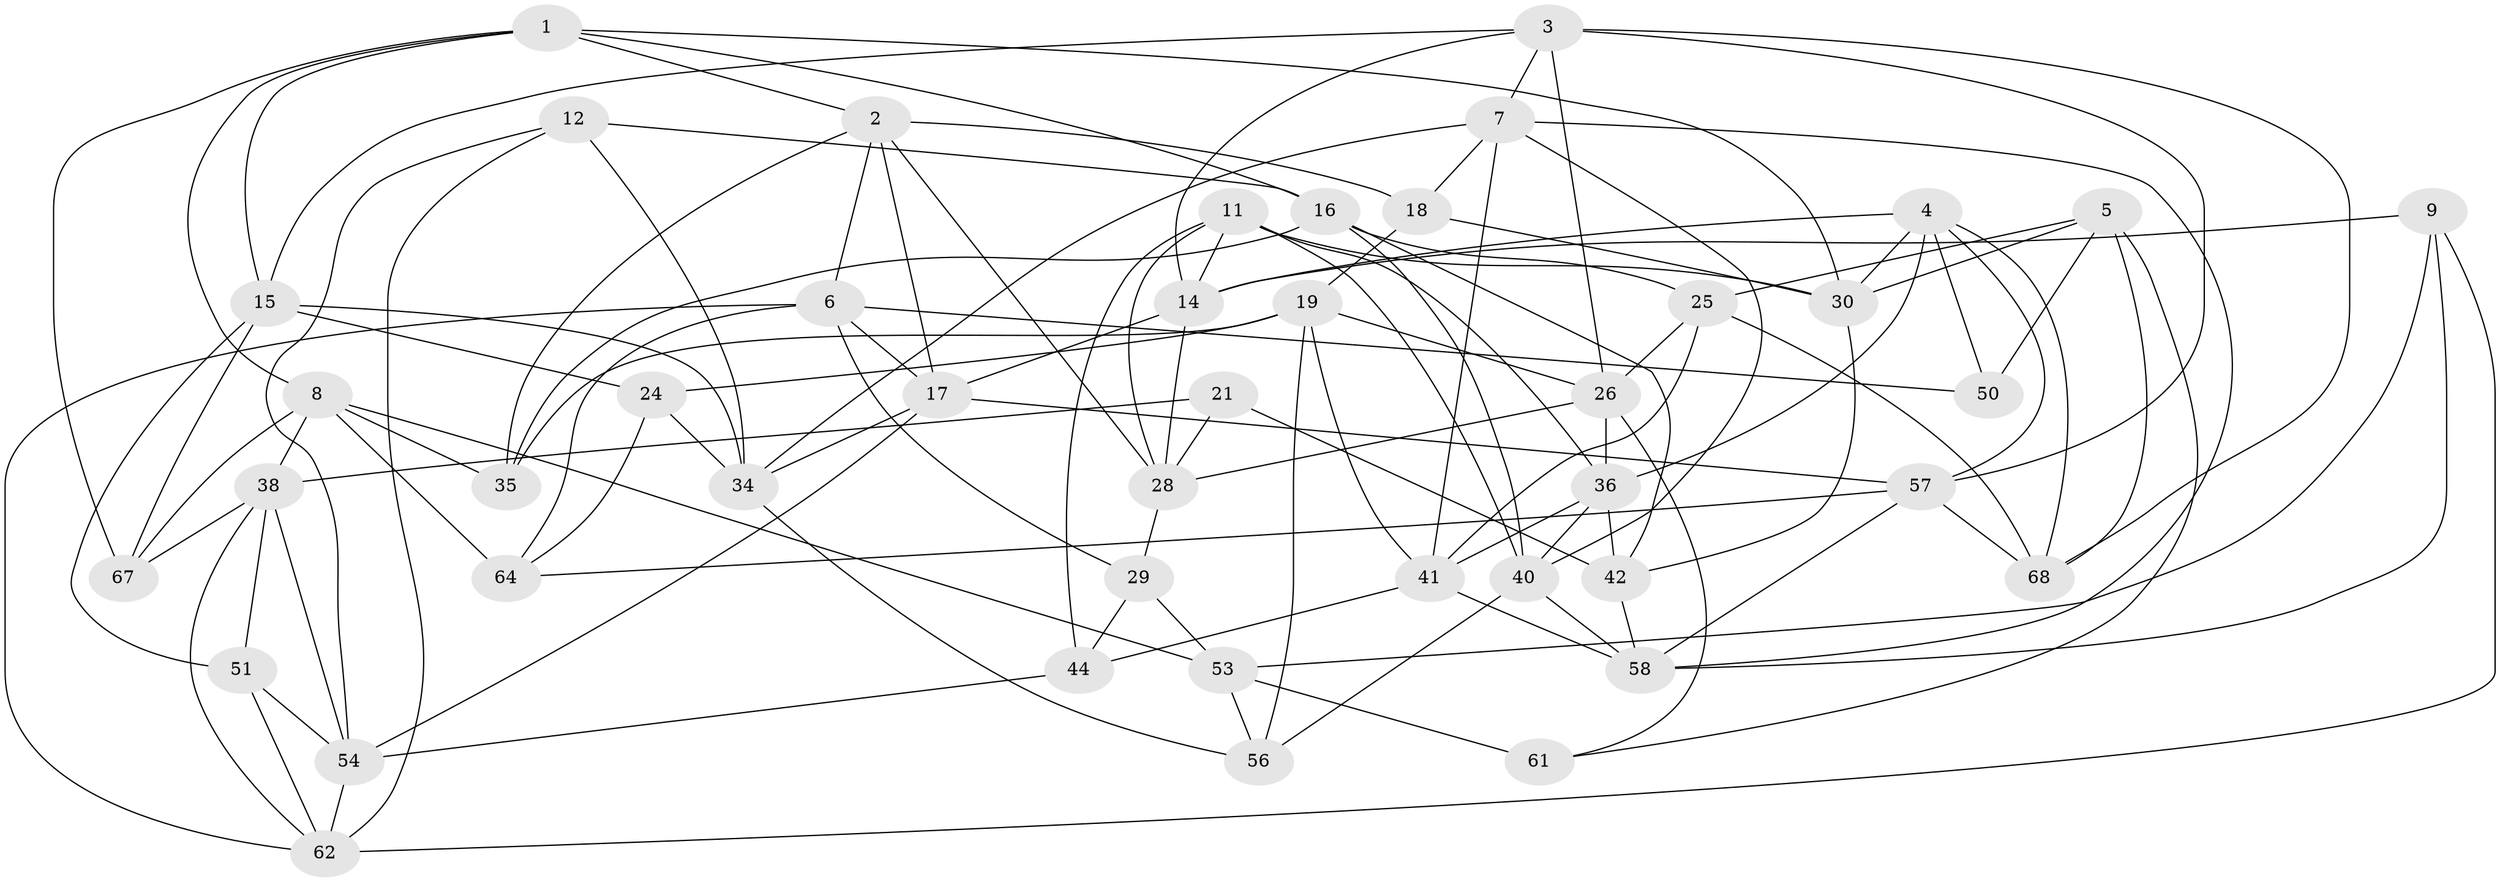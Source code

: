 // Generated by graph-tools (version 1.1) at 2025/24/03/03/25 07:24:29]
// undirected, 44 vertices, 114 edges
graph export_dot {
graph [start="1"]
  node [color=gray90,style=filled];
  1 [super="+33"];
  2 [super="+45"];
  3 [super="+23"];
  4 [super="+10"];
  5 [super="+32"];
  6 [super="+39"];
  7 [super="+31"];
  8 [super="+20"];
  9;
  11 [super="+13"];
  12;
  14 [super="+49"];
  15 [super="+37"];
  16 [super="+22"];
  17 [super="+27"];
  18;
  19 [super="+46"];
  21;
  24;
  25 [super="+69"];
  26 [super="+52"];
  28 [super="+65"];
  29;
  30 [super="+59"];
  34 [super="+72"];
  35;
  36 [super="+47"];
  38 [super="+43"];
  40 [super="+48"];
  41 [super="+70"];
  42 [super="+66"];
  44;
  50;
  51;
  53 [super="+55"];
  54 [super="+71"];
  56;
  57 [super="+60"];
  58 [super="+74"];
  61;
  62 [super="+63"];
  64;
  67;
  68 [super="+73"];
  1 -- 67;
  1 -- 15;
  1 -- 2;
  1 -- 8;
  1 -- 16;
  1 -- 30;
  2 -- 17;
  2 -- 35;
  2 -- 18;
  2 -- 6;
  2 -- 28;
  3 -- 15;
  3 -- 7;
  3 -- 57;
  3 -- 26;
  3 -- 14;
  3 -- 68;
  4 -- 57;
  4 -- 68;
  4 -- 36;
  4 -- 50;
  4 -- 30;
  4 -- 14;
  5 -- 50 [weight=2];
  5 -- 68;
  5 -- 61;
  5 -- 25;
  5 -- 30;
  6 -- 62;
  6 -- 64;
  6 -- 50;
  6 -- 17;
  6 -- 29;
  7 -- 18;
  7 -- 41;
  7 -- 58;
  7 -- 40;
  7 -- 34;
  8 -- 67;
  8 -- 64;
  8 -- 35;
  8 -- 53;
  8 -- 38;
  9 -- 53;
  9 -- 58;
  9 -- 14;
  9 -- 62;
  11 -- 36;
  11 -- 28;
  11 -- 44;
  11 -- 14;
  11 -- 40;
  11 -- 30;
  12 -- 34;
  12 -- 62;
  12 -- 16;
  12 -- 54;
  14 -- 28;
  14 -- 17;
  15 -- 51;
  15 -- 24;
  15 -- 34;
  15 -- 67;
  16 -- 42;
  16 -- 25;
  16 -- 40;
  16 -- 35;
  17 -- 34;
  17 -- 54;
  17 -- 57;
  18 -- 30;
  18 -- 19;
  19 -- 56;
  19 -- 24;
  19 -- 41;
  19 -- 26;
  19 -- 35;
  21 -- 42 [weight=2];
  21 -- 28;
  21 -- 38;
  24 -- 34;
  24 -- 64;
  25 -- 68 [weight=2];
  25 -- 26;
  25 -- 41;
  26 -- 61;
  26 -- 28;
  26 -- 36;
  28 -- 29;
  29 -- 44;
  29 -- 53;
  30 -- 42;
  34 -- 56;
  36 -- 40;
  36 -- 41;
  36 -- 42;
  38 -- 67;
  38 -- 51;
  38 -- 54;
  38 -- 62;
  40 -- 58;
  40 -- 56;
  41 -- 44;
  41 -- 58;
  42 -- 58;
  44 -- 54;
  51 -- 54;
  51 -- 62;
  53 -- 61 [weight=2];
  53 -- 56;
  54 -- 62;
  57 -- 64;
  57 -- 58;
  57 -- 68;
}
